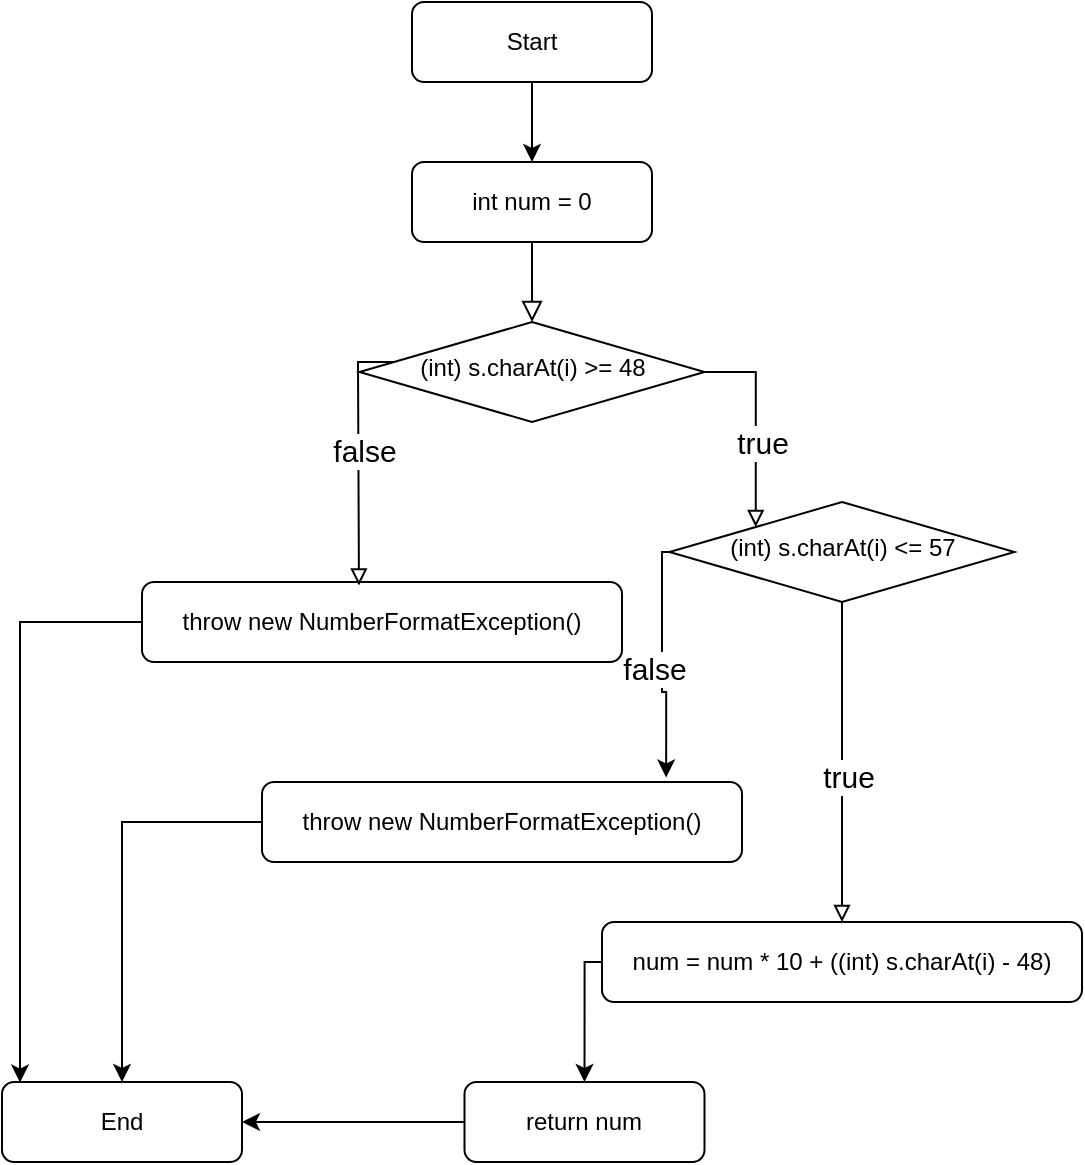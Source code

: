 <mxfile version="24.2.5" type="device">
  <diagram name="Page-1" id="TNenG-H2_jBo4O4a2cIZ">
    <mxGraphModel dx="1709" dy="991" grid="1" gridSize="10" guides="1" tooltips="1" connect="1" arrows="1" fold="1" page="1" pageScale="1" pageWidth="827" pageHeight="1169" math="0" shadow="0">
      <root>
        <mxCell id="0" />
        <mxCell id="1" parent="0" />
        <mxCell id="rAzi4bnjLAUo05s-4pT--1" value="" style="rounded=0;html=1;jettySize=auto;orthogonalLoop=1;fontSize=11;endArrow=block;endFill=0;endSize=8;strokeWidth=1;shadow=0;labelBackgroundColor=none;edgeStyle=orthogonalEdgeStyle;" edge="1" parent="1" source="rAzi4bnjLAUo05s-4pT--2" target="rAzi4bnjLAUo05s-4pT--4">
          <mxGeometry relative="1" as="geometry" />
        </mxCell>
        <mxCell id="rAzi4bnjLAUo05s-4pT--2" value="int num = 0" style="rounded=1;whiteSpace=wrap;html=1;fontSize=12;glass=0;strokeWidth=1;shadow=0;" vertex="1" parent="1">
          <mxGeometry x="285" y="420" width="120" height="40" as="geometry" />
        </mxCell>
        <mxCell id="rAzi4bnjLAUo05s-4pT--4" value="(int) s.charAt(i) &amp;gt;= 48" style="rhombus;whiteSpace=wrap;html=1;shadow=0;fontFamily=Helvetica;fontSize=12;align=center;strokeWidth=1;spacing=6;spacingTop=-4;" vertex="1" parent="1">
          <mxGeometry x="258.75" y="500" width="172.5" height="50" as="geometry" />
        </mxCell>
        <mxCell id="rAzi4bnjLAUo05s-4pT--9" value="(int) s.charAt(i) &amp;lt;= 57" style="rhombus;whiteSpace=wrap;html=1;shadow=0;fontFamily=Helvetica;fontSize=12;align=center;strokeWidth=1;spacing=6;spacingTop=-4;" vertex="1" parent="1">
          <mxGeometry x="413.75" y="590" width="172.5" height="50" as="geometry" />
        </mxCell>
        <mxCell id="rAzi4bnjLAUo05s-4pT--10" value="throw new NumberFormatException()" style="rounded=1;whiteSpace=wrap;html=1;fontSize=12;glass=0;strokeWidth=1;shadow=0;" vertex="1" parent="1">
          <mxGeometry x="150" y="630" width="240" height="40" as="geometry" />
        </mxCell>
        <mxCell id="rAzi4bnjLAUo05s-4pT--11" value="throw new NumberFormatException()" style="rounded=1;whiteSpace=wrap;html=1;fontSize=12;glass=0;strokeWidth=1;shadow=0;" vertex="1" parent="1">
          <mxGeometry x="210" y="730" width="240" height="40" as="geometry" />
        </mxCell>
        <mxCell id="rAzi4bnjLAUo05s-4pT--14" value="num = num * 10 + ((int) s.charAt(i) - 48)" style="rounded=1;whiteSpace=wrap;html=1;fontSize=12;glass=0;strokeWidth=1;shadow=0;" vertex="1" parent="1">
          <mxGeometry x="380" y="800" width="240" height="40" as="geometry" />
        </mxCell>
        <mxCell id="rAzi4bnjLAUo05s-4pT--20" style="edgeStyle=orthogonalEdgeStyle;rounded=0;orthogonalLoop=1;jettySize=auto;html=1;entryX=0;entryY=0;entryDx=0;entryDy=0;endArrow=block;endFill=0;" edge="1" parent="1" source="rAzi4bnjLAUo05s-4pT--4" target="rAzi4bnjLAUo05s-4pT--9">
          <mxGeometry relative="1" as="geometry">
            <Array as="points">
              <mxPoint x="457" y="525" />
            </Array>
          </mxGeometry>
        </mxCell>
        <mxCell id="rAzi4bnjLAUo05s-4pT--21" value="true" style="edgeLabel;html=1;align=center;verticalAlign=middle;resizable=0;points=[];fontSize=15;" vertex="1" connectable="0" parent="rAzi4bnjLAUo05s-4pT--20">
          <mxGeometry x="0.159" y="3" relative="1" as="geometry">
            <mxPoint as="offset" />
          </mxGeometry>
        </mxCell>
        <mxCell id="rAzi4bnjLAUo05s-4pT--22" style="edgeStyle=orthogonalEdgeStyle;rounded=0;orthogonalLoop=1;jettySize=auto;html=1;endArrow=block;endFill=0;fontSize=14;entryX=0.452;entryY=0.043;entryDx=0;entryDy=0;entryPerimeter=0;" edge="1" parent="1" source="rAzi4bnjLAUo05s-4pT--4" target="rAzi4bnjLAUo05s-4pT--10">
          <mxGeometry relative="1" as="geometry">
            <mxPoint x="87" y="670" as="targetPoint" />
            <Array as="points">
              <mxPoint x="258" y="520" />
              <mxPoint x="258" y="520" />
            </Array>
          </mxGeometry>
        </mxCell>
        <mxCell id="rAzi4bnjLAUo05s-4pT--23" value="false" style="edgeLabel;html=1;align=center;verticalAlign=middle;resizable=0;points=[];fontSize=15;" vertex="1" connectable="0" parent="rAzi4bnjLAUo05s-4pT--22">
          <mxGeometry x="-0.048" y="2" relative="1" as="geometry">
            <mxPoint as="offset" />
          </mxGeometry>
        </mxCell>
        <mxCell id="rAzi4bnjLAUo05s-4pT--26" style="edgeStyle=orthogonalEdgeStyle;rounded=0;orthogonalLoop=1;jettySize=auto;html=1;entryX=0.5;entryY=0;entryDx=0;entryDy=0;endArrow=block;endFill=0;fontSize=14;exitX=0.5;exitY=1;exitDx=0;exitDy=0;" edge="1" parent="1" source="rAzi4bnjLAUo05s-4pT--9" target="rAzi4bnjLAUo05s-4pT--14">
          <mxGeometry relative="1" as="geometry">
            <mxPoint x="500" y="650" as="sourcePoint" />
            <Array as="points">
              <mxPoint x="500" y="660" />
              <mxPoint x="500" y="660" />
            </Array>
          </mxGeometry>
        </mxCell>
        <mxCell id="rAzi4bnjLAUo05s-4pT--27" value="true" style="edgeLabel;html=1;align=center;verticalAlign=middle;resizable=0;points=[];fontSize=15;" vertex="1" connectable="0" parent="rAzi4bnjLAUo05s-4pT--26">
          <mxGeometry x="0.09" y="3" relative="1" as="geometry">
            <mxPoint as="offset" />
          </mxGeometry>
        </mxCell>
        <mxCell id="rAzi4bnjLAUo05s-4pT--28" value="Start" style="rounded=1;whiteSpace=wrap;html=1;fontSize=12;glass=0;strokeWidth=1;shadow=0;" vertex="1" parent="1">
          <mxGeometry x="285" y="340" width="120" height="40" as="geometry" />
        </mxCell>
        <mxCell id="rAzi4bnjLAUo05s-4pT--29" value="return num" style="rounded=1;whiteSpace=wrap;html=1;fontSize=12;glass=0;strokeWidth=1;shadow=0;" vertex="1" parent="1">
          <mxGeometry x="311.25" y="880" width="120" height="40" as="geometry" />
        </mxCell>
        <mxCell id="rAzi4bnjLAUo05s-4pT--30" style="edgeStyle=orthogonalEdgeStyle;rounded=0;orthogonalLoop=1;jettySize=auto;html=1;entryX=0.5;entryY=0;entryDx=0;entryDy=0;" edge="1" parent="1" source="rAzi4bnjLAUo05s-4pT--28" target="rAzi4bnjLAUo05s-4pT--2">
          <mxGeometry relative="1" as="geometry">
            <mxPoint x="370" y="835" as="sourcePoint" />
            <mxPoint x="370" y="885" as="targetPoint" />
          </mxGeometry>
        </mxCell>
        <mxCell id="rAzi4bnjLAUo05s-4pT--31" style="edgeStyle=orthogonalEdgeStyle;rounded=0;orthogonalLoop=1;jettySize=auto;html=1;entryX=0.5;entryY=0;entryDx=0;entryDy=0;exitX=0;exitY=0.5;exitDx=0;exitDy=0;" edge="1" parent="1" source="rAzi4bnjLAUo05s-4pT--14" target="rAzi4bnjLAUo05s-4pT--29">
          <mxGeometry relative="1" as="geometry">
            <mxPoint x="355" y="140" as="sourcePoint" />
            <mxPoint x="355" y="180" as="targetPoint" />
            <Array as="points">
              <mxPoint x="371" y="820" />
            </Array>
          </mxGeometry>
        </mxCell>
        <mxCell id="rAzi4bnjLAUo05s-4pT--32" style="edgeStyle=orthogonalEdgeStyle;rounded=0;orthogonalLoop=1;jettySize=auto;html=1;entryX=1;entryY=0.5;entryDx=0;entryDy=0;exitX=0;exitY=0.5;exitDx=0;exitDy=0;" edge="1" parent="1" source="rAzi4bnjLAUo05s-4pT--29" target="rAzi4bnjLAUo05s-4pT--7">
          <mxGeometry relative="1" as="geometry">
            <mxPoint x="460" y="840" as="sourcePoint" />
            <mxPoint x="381" y="890" as="targetPoint" />
          </mxGeometry>
        </mxCell>
        <mxCell id="rAzi4bnjLAUo05s-4pT--34" style="edgeStyle=orthogonalEdgeStyle;rounded=0;orthogonalLoop=1;jettySize=auto;html=1;exitX=0;exitY=0.5;exitDx=0;exitDy=0;entryX=0.075;entryY=0.007;entryDx=0;entryDy=0;entryPerimeter=0;" edge="1" parent="1" source="rAzi4bnjLAUo05s-4pT--10" target="rAzi4bnjLAUo05s-4pT--7">
          <mxGeometry relative="1" as="geometry">
            <mxPoint x="220" y="760" as="sourcePoint" />
            <mxPoint x="80" y="940" as="targetPoint" />
            <Array as="points">
              <mxPoint x="89" y="650" />
            </Array>
          </mxGeometry>
        </mxCell>
        <mxCell id="rAzi4bnjLAUo05s-4pT--35" value="" style="edgeStyle=orthogonalEdgeStyle;rounded=0;orthogonalLoop=1;jettySize=auto;html=1;" edge="1" parent="1" source="rAzi4bnjLAUo05s-4pT--11" target="rAzi4bnjLAUo05s-4pT--7">
          <mxGeometry relative="1" as="geometry">
            <mxPoint x="210" y="750" as="sourcePoint" />
            <mxPoint x="140" y="940" as="targetPoint" />
            <Array as="points" />
          </mxGeometry>
        </mxCell>
        <mxCell id="rAzi4bnjLAUo05s-4pT--7" value="End" style="rounded=1;whiteSpace=wrap;html=1;fontSize=12;glass=0;strokeWidth=1;shadow=0;" vertex="1" parent="1">
          <mxGeometry x="80" y="880" width="120" height="40" as="geometry" />
        </mxCell>
        <mxCell id="rAzi4bnjLAUo05s-4pT--40" style="edgeStyle=orthogonalEdgeStyle;rounded=0;orthogonalLoop=1;jettySize=auto;html=1;entryX=0.842;entryY=-0.057;entryDx=0;entryDy=0;entryPerimeter=0;" edge="1" parent="1" source="rAzi4bnjLAUo05s-4pT--9" target="rAzi4bnjLAUo05s-4pT--11">
          <mxGeometry relative="1" as="geometry">
            <Array as="points">
              <mxPoint x="410" y="615" />
              <mxPoint x="410" y="685" />
              <mxPoint x="412" y="685" />
            </Array>
          </mxGeometry>
        </mxCell>
        <mxCell id="rAzi4bnjLAUo05s-4pT--41" value="false" style="edgeLabel;html=1;align=center;verticalAlign=middle;resizable=0;points=[];fontSize=15;" vertex="1" connectable="0" parent="rAzi4bnjLAUo05s-4pT--40">
          <mxGeometry x="0.029" y="-4" relative="1" as="geometry">
            <mxPoint as="offset" />
          </mxGeometry>
        </mxCell>
      </root>
    </mxGraphModel>
  </diagram>
</mxfile>
